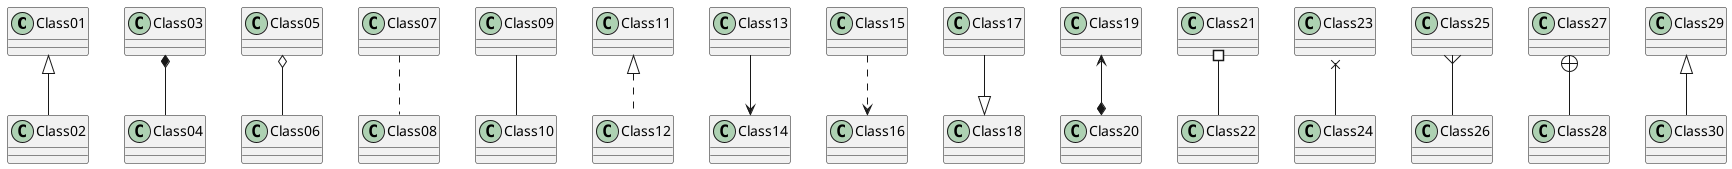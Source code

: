 @startuml
Class01 <|-- Class02
Class03 *-- Class04
Class05 o-- Class06
Class07 .. Class08
Class09 -- Class10

Class11 <|.. Class12
Class13 --> Class14
Class15 ..> Class16
Class17 --|> Class18
Class19 <--* Class20

Class21 #-- Class22
Class23 x-- Class24
Class25 }-- Class26
Class27 +-- Class28
Class29 ^-- Class30
@enduml